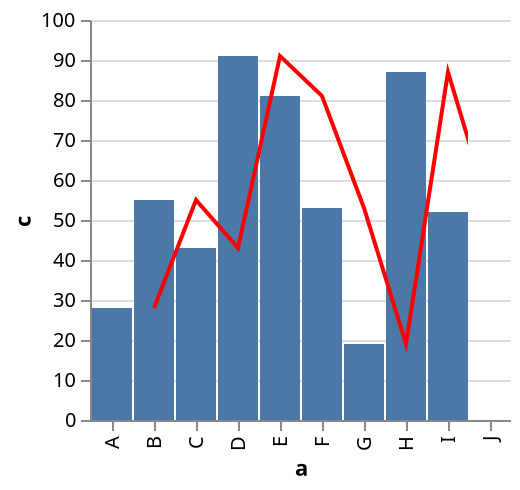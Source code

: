 {
    "$schema": "http://vega.github.io/schema/vega/v3.0.json",
    "autosize": "pad",
    "padding": 5,
    "signals": [
        {
            "name": "width",
            "update": "data('layout')[0].width"
        },
        {
            "name": "height",
            "update": "data('layout')[0].height"
        },
        {
            "name": "unit",
            "value": {},
            "on": [
                {
                    "events": "mousemove",
                    "update": "group()._id ? group() : unit"
                }
            ]
        }
    ],
    "data": [
        {
            "name": "source_0",
            "values": [
                {
                    "a": "A",
                    "b": "B",
                    "c": 28
                },
                {
                    "a": "B",
                    "b": "C",
                    "c": 55
                },
                {
                    "a": "C",
                    "b": "D",
                    "c": 43
                },
                {
                    "a": "D",
                    "b": "E",
                    "c": 91
                },
                {
                    "a": "E",
                    "b": "F",
                    "c": 81
                },
                {
                    "a": "F",
                    "b": "G",
                    "c": 53
                },
                {
                    "a": "G",
                    "b": "H",
                    "c": 19
                },
                {
                    "a": "H",
                    "b": "I",
                    "c": 87
                },
                {
                    "a": "I",
                    "b": "J",
                    "c": 52
                }
            ],
            "format": {
                "type": "json",
                "parse": {
                    "c": "number"
                }
            },
            "transform": []
        },
        {
            "name": "data_0",
            "source": "source_0",
            "transform": [
                {
                    "type": "filter",
                    "expr": "datum[\"c\"] !== null && !isNaN(datum[\"c\"])"
                }
            ]
        },
        {
            "name": "data_1",
            "source": "source_0",
            "transform": [
                {
                    "type": "filter",
                    "expr": "datum[\"c\"] !== null && !isNaN(datum[\"c\"])"
                },
                {
                    "type": "collect",
                    "sort": {
                        "field": "b",
                        "order": "descending"
                    }
                }
            ]
        },
        {
            "name": "layout",
            "source": "data_0",
            "transform": [
                {
                    "type": "aggregate",
                    "fields": [
                        "a"
                    ],
                    "ops": [
                        "distinct"
                    ]
                },
                {
                    "type": "formula",
                    "as": "width",
                    "expr": "max(datum[\"distinct_a\"] - 1 + 2*0.5, 0) * 21"
                },
                {
                    "type": "formula",
                    "as": "height",
                    "expr": "200"
                }
            ]
        }
    ],
    "marks": [
        {
            "name": "main-group",
            "type": "group",
            "from": {
                "data": "layout"
            },
            "encode": {
                "update": {
                    "width": {
                        "field": "width"
                    },
                    "height": {
                        "field": "height"
                    },
                    "fill": {
                        "value": "transparent"
                    }
                }
            },
            "marks": [
                {
                    "type": "group",
                    "encode": {
                        "enter": {
                            "width": {
                                "field": {
                                    "group": "width"
                                }
                            },
                            "height": {
                                "field": {
                                    "group": "height"
                                }
                            },
                            "fill": {
                                "value": "transparent"
                            },
                            "clip": {
                                "value": true
                            }
                        }
                    },
                    "marks": [
                        {
                            "name": "layer_0_marks",
                            "type": "rect",
                            "role": "bar",
                            "from": {
                                "data": "data_0"
                            },
                            "encode": {
                                "update": {
                                    "xc": {
                                        "scale": "x",
                                        "field": "a"
                                    },
                                    "width": {
                                        "value": 20
                                    },
                                    "y": {
                                        "scale": "y",
                                        "field": "c"
                                    },
                                    "y2": {
                                        "scale": "y",
                                        "value": 0
                                    },
                                    "fill": {
                                        "value": "#4c78a8"
                                    }
                                }
                            }
                        },
                        {
                            "name": "layer_1_marks",
                            "type": "line",
                            "from": {
                                "data": "data_1"
                            },
                            "encode": {
                                "update": {
                                    "x": {
                                        "scale": "x",
                                        "field": "b"
                                    },
                                    "y": {
                                        "scale": "y",
                                        "field": "c"
                                    },
                                    "stroke": {
                                        "value": "red"
                                    }
                                }
                            }
                        }
                    ]
                }
            ],
            "scales": [
                {
                    "name": "x",
                    "type": "point",
                    "domain": {
                        "fields": [
                            {
                                "data": "data_0",
                                "field": "a"
                            },
                            {
                                "data": "data_1",
                                "field": "b"
                            }
                        ],
                        "sort": true
                    },
                    "range": {
                        "step": 21
                    },
                    "round": true,
                    "padding": 0.5
                },
                {
                    "name": "y",
                    "type": "linear",
                    "domain": {
                        "fields": [
                            {
                                "data": "data_0",
                                "field": "c"
                            },
                            {
                                "data": "data_1",
                                "field": "c"
                            }
                        ],
                        "sort": true
                    },
                    "range": [
                        200,
                        0
                    ],
                    "round": true,
                    "nice": true,
                    "zero": true
                }
            ],
            "axes": [
                {
                    "scale": "x",
                    "orient": "bottom",
                    "tickCount": 5,
                    "title": "a",
                    "zindex": 1,
                    "encode": {
                        "labels": {
                            "update": {
                                "angle": {
                                    "value": 270
                                },
                                "align": {
                                    "value": "right"
                                },
                                "baseline": {
                                    "value": "middle"
                                }
                            }
                        }
                    }
                },
                {
                    "scale": "y",
                    "format": "s",
                    "orient": "left",
                    "title": "c",
                    "zindex": 1
                },
                {
                    "scale": "y",
                    "domain": false,
                    "format": "s",
                    "grid": true,
                    "labels": false,
                    "orient": "left",
                    "ticks": false,
                    "zindex": 0,
                    "gridScale": "x"
                }
            ]
        }
    ]
}